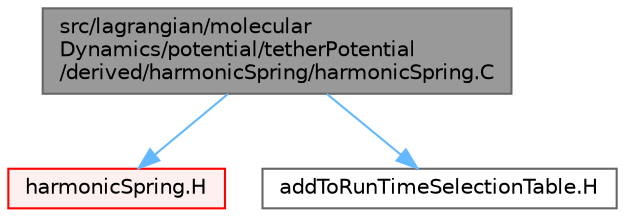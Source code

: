 digraph "src/lagrangian/molecularDynamics/potential/tetherPotential/derived/harmonicSpring/harmonicSpring.C"
{
 // LATEX_PDF_SIZE
  bgcolor="transparent";
  edge [fontname=Helvetica,fontsize=10,labelfontname=Helvetica,labelfontsize=10];
  node [fontname=Helvetica,fontsize=10,shape=box,height=0.2,width=0.4];
  Node1 [id="Node000001",label="src/lagrangian/molecular\lDynamics/potential/tetherPotential\l/derived/harmonicSpring/harmonicSpring.C",height=0.2,width=0.4,color="gray40", fillcolor="grey60", style="filled", fontcolor="black",tooltip=" "];
  Node1 -> Node2 [id="edge1_Node000001_Node000002",color="steelblue1",style="solid",tooltip=" "];
  Node2 [id="Node000002",label="harmonicSpring.H",height=0.2,width=0.4,color="red", fillcolor="#FFF0F0", style="filled",URL="$harmonicSpring_8H.html",tooltip=" "];
  Node1 -> Node155 [id="edge2_Node000001_Node000155",color="steelblue1",style="solid",tooltip=" "];
  Node155 [id="Node000155",label="addToRunTimeSelectionTable.H",height=0.2,width=0.4,color="grey40", fillcolor="white", style="filled",URL="$addToRunTimeSelectionTable_8H.html",tooltip="Macros for easy insertion into run-time selection tables."];
}

